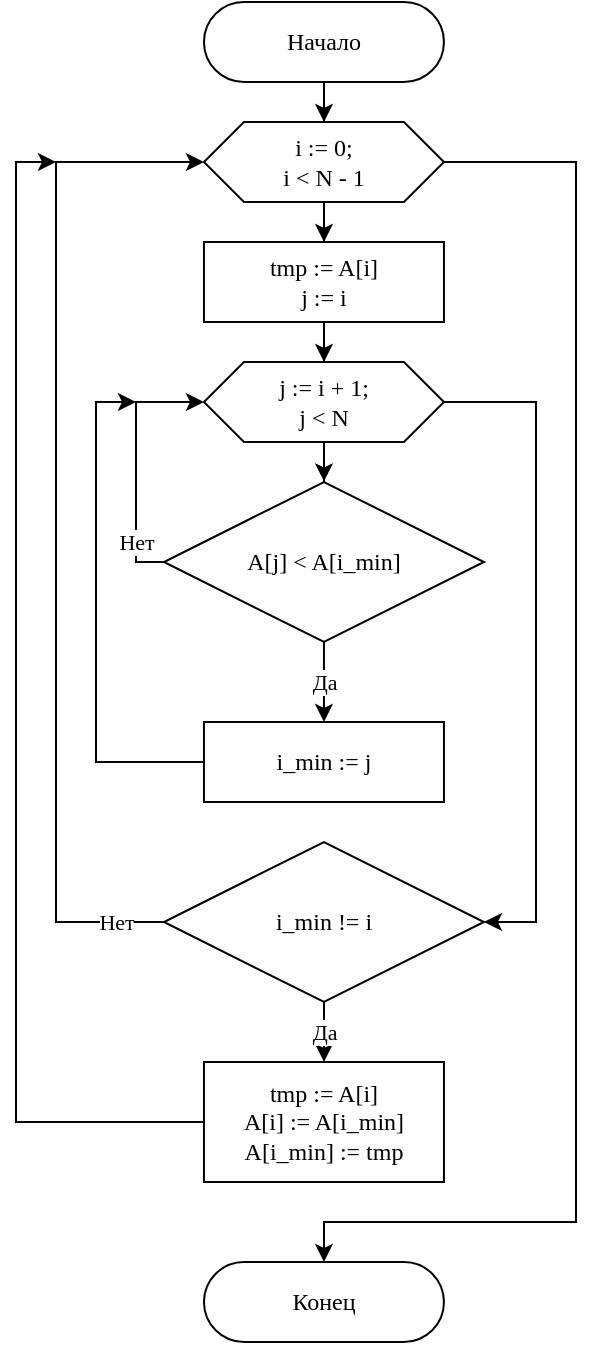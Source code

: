 <mxfile version="14.0.1" type="github">
  <diagram id="jJN2-YR1qqHn-e9BybVK" name="Page-1">
    <mxGraphModel dx="397" dy="281" grid="1" gridSize="10" guides="1" tooltips="1" connect="1" arrows="1" fold="1" page="1" pageScale="1" pageWidth="827" pageHeight="1169" math="0" shadow="0">
      <root>
        <mxCell id="0" />
        <mxCell id="1" parent="0" />
        <mxCell id="zWPFmJT7cU66MBOUrcfU-5" value="" style="edgeStyle=orthogonalEdgeStyle;rounded=0;orthogonalLoop=1;jettySize=auto;html=1;fontFamily=Consolas;" parent="1" source="zWPFmJT7cU66MBOUrcfU-1" target="zWPFmJT7cU66MBOUrcfU-4" edge="1">
          <mxGeometry relative="1" as="geometry" />
        </mxCell>
        <mxCell id="zWPFmJT7cU66MBOUrcfU-1" value="Начало" style="rounded=1;whiteSpace=wrap;html=1;arcSize=50;fontFamily=Consolas;" parent="1" vertex="1">
          <mxGeometry x="367.98" y="40" width="120" height="40" as="geometry" />
        </mxCell>
        <mxCell id="zWPFmJT7cU66MBOUrcfU-7" value="" style="edgeStyle=orthogonalEdgeStyle;rounded=0;orthogonalLoop=1;jettySize=auto;html=1;fontFamily=Consolas;" parent="1" source="zWPFmJT7cU66MBOUrcfU-4" target="zWPFmJT7cU66MBOUrcfU-6" edge="1">
          <mxGeometry relative="1" as="geometry" />
        </mxCell>
        <mxCell id="zWPFmJT7cU66MBOUrcfU-25" style="edgeStyle=orthogonalEdgeStyle;rounded=0;orthogonalLoop=1;jettySize=auto;html=1;fontFamily=Consolas;entryX=0.5;entryY=0;entryDx=0;entryDy=0;" parent="1" source="zWPFmJT7cU66MBOUrcfU-4" target="zWPFmJT7cU66MBOUrcfU-26" edge="1">
          <mxGeometry relative="1" as="geometry">
            <mxPoint x="433.98" y="670" as="targetPoint" />
            <Array as="points">
              <mxPoint x="553.98" y="120" />
              <mxPoint x="553.98" y="650" />
              <mxPoint x="427.98" y="650" />
            </Array>
          </mxGeometry>
        </mxCell>
        <mxCell id="zWPFmJT7cU66MBOUrcfU-4" value="&lt;div&gt;i := 0;&lt;/div&gt;&lt;div&gt;i &amp;lt; N - 1&lt;/div&gt;" style="shape=hexagon;perimeter=hexagonPerimeter2;whiteSpace=wrap;html=1;fixedSize=1;rounded=1;fontFamily=Consolas;arcSize=0;" parent="1" vertex="1">
          <mxGeometry x="367.98" y="100" width="120" height="40" as="geometry" />
        </mxCell>
        <mxCell id="zWPFmJT7cU66MBOUrcfU-9" value="" style="edgeStyle=orthogonalEdgeStyle;rounded=0;orthogonalLoop=1;jettySize=auto;html=1;fontFamily=Consolas;" parent="1" source="zWPFmJT7cU66MBOUrcfU-6" target="zWPFmJT7cU66MBOUrcfU-8" edge="1">
          <mxGeometry relative="1" as="geometry" />
        </mxCell>
        <mxCell id="zWPFmJT7cU66MBOUrcfU-6" value="&lt;div&gt;tmp := A[i]&lt;/div&gt;&lt;div&gt;j := i&lt;br&gt;&lt;/div&gt;" style="whiteSpace=wrap;html=1;rounded=1;fontFamily=Consolas;arcSize=0;" parent="1" vertex="1">
          <mxGeometry x="367.98" y="160" width="120" height="40" as="geometry" />
        </mxCell>
        <mxCell id="zWPFmJT7cU66MBOUrcfU-11" value="" style="edgeStyle=orthogonalEdgeStyle;rounded=0;orthogonalLoop=1;jettySize=auto;html=1;fontFamily=Consolas;entryX=0.5;entryY=-0.004;entryDx=0;entryDy=0;entryPerimeter=0;" parent="1" source="zWPFmJT7cU66MBOUrcfU-8" target="zWPFmJT7cU66MBOUrcfU-14" edge="1">
          <mxGeometry relative="1" as="geometry">
            <mxPoint x="427.98" y="270.0" as="targetPoint" />
            <Array as="points" />
          </mxGeometry>
        </mxCell>
        <mxCell id="zWPFmJT7cU66MBOUrcfU-19" style="edgeStyle=orthogonalEdgeStyle;rounded=0;orthogonalLoop=1;jettySize=auto;html=1;fontFamily=Consolas;entryX=1;entryY=0.5;entryDx=0;entryDy=0;" parent="1" source="zWPFmJT7cU66MBOUrcfU-8" target="zWPFmJT7cU66MBOUrcfU-20" edge="1">
          <mxGeometry relative="1" as="geometry">
            <mxPoint x="533.98" y="500" as="targetPoint" />
            <Array as="points">
              <mxPoint x="533.98" y="240" />
              <mxPoint x="533.98" y="500" />
            </Array>
          </mxGeometry>
        </mxCell>
        <mxCell id="zWPFmJT7cU66MBOUrcfU-8" value="&lt;div&gt;j := i + 1;&lt;/div&gt;&lt;div&gt;j &amp;lt; N&lt;/div&gt;" style="shape=hexagon;perimeter=hexagonPerimeter2;whiteSpace=wrap;html=1;fixedSize=1;rounded=1;fontFamily=Consolas;arcSize=0;" parent="1" vertex="1">
          <mxGeometry x="367.98" y="220" width="120" height="40" as="geometry" />
        </mxCell>
        <mxCell id="zWPFmJT7cU66MBOUrcfU-16" value="Да" style="edgeStyle=orthogonalEdgeStyle;rounded=0;orthogonalLoop=1;jettySize=auto;html=1;fontFamily=Consolas;" parent="1" source="zWPFmJT7cU66MBOUrcfU-14" target="zWPFmJT7cU66MBOUrcfU-15" edge="1">
          <mxGeometry relative="1" as="geometry" />
        </mxCell>
        <mxCell id="zWPFmJT7cU66MBOUrcfU-17" value="&lt;div&gt;Нет&lt;/div&gt;" style="edgeStyle=orthogonalEdgeStyle;rounded=0;orthogonalLoop=1;jettySize=auto;html=1;fontFamily=Consolas;entryX=0;entryY=0.5;entryDx=0;entryDy=0;exitX=0;exitY=0.5;exitDx=0;exitDy=0;" parent="1" source="zWPFmJT7cU66MBOUrcfU-14" target="zWPFmJT7cU66MBOUrcfU-8" edge="1">
          <mxGeometry x="-0.625" relative="1" as="geometry">
            <mxPoint x="343.98" y="120" as="targetPoint" />
            <Array as="points">
              <mxPoint x="333.98" y="320" />
              <mxPoint x="333.98" y="240" />
            </Array>
            <mxPoint as="offset" />
          </mxGeometry>
        </mxCell>
        <mxCell id="zWPFmJT7cU66MBOUrcfU-14" value="A[j] &amp;lt; A[i_min]" style="rhombus;whiteSpace=wrap;html=1;rounded=1;fontFamily=Consolas;arcSize=0;" parent="1" vertex="1">
          <mxGeometry x="347.98" y="280" width="160" height="80" as="geometry" />
        </mxCell>
        <mxCell id="zWPFmJT7cU66MBOUrcfU-18" style="edgeStyle=orthogonalEdgeStyle;rounded=0;orthogonalLoop=1;jettySize=auto;html=1;fontFamily=Consolas;" parent="1" source="zWPFmJT7cU66MBOUrcfU-15" edge="1">
          <mxGeometry relative="1" as="geometry">
            <mxPoint x="333.98" y="240" as="targetPoint" />
            <Array as="points">
              <mxPoint x="313.98" y="420" />
              <mxPoint x="313.98" y="240" />
            </Array>
          </mxGeometry>
        </mxCell>
        <mxCell id="zWPFmJT7cU66MBOUrcfU-15" value="i_min := j" style="whiteSpace=wrap;html=1;rounded=1;fontFamily=Consolas;arcSize=0;" parent="1" vertex="1">
          <mxGeometry x="367.98" y="400" width="120" height="40" as="geometry" />
        </mxCell>
        <mxCell id="zWPFmJT7cU66MBOUrcfU-22" value="Да" style="edgeStyle=orthogonalEdgeStyle;rounded=0;orthogonalLoop=1;jettySize=auto;html=1;fontFamily=Consolas;" parent="1" source="zWPFmJT7cU66MBOUrcfU-20" target="zWPFmJT7cU66MBOUrcfU-21" edge="1">
          <mxGeometry relative="1" as="geometry" />
        </mxCell>
        <mxCell id="zWPFmJT7cU66MBOUrcfU-23" value="&lt;div&gt;Нет&lt;/div&gt;" style="edgeStyle=orthogonalEdgeStyle;rounded=0;orthogonalLoop=1;jettySize=auto;html=1;entryX=0;entryY=0.5;entryDx=0;entryDy=0;fontFamily=Consolas;" parent="1" source="zWPFmJT7cU66MBOUrcfU-20" target="zWPFmJT7cU66MBOUrcfU-4" edge="1">
          <mxGeometry x="-0.905" relative="1" as="geometry">
            <Array as="points">
              <mxPoint x="293.98" y="500" />
              <mxPoint x="293.98" y="120" />
            </Array>
            <mxPoint as="offset" />
          </mxGeometry>
        </mxCell>
        <mxCell id="zWPFmJT7cU66MBOUrcfU-20" value="i_min != i" style="rhombus;whiteSpace=wrap;html=1;rounded=1;fontFamily=Consolas;arcSize=0;" parent="1" vertex="1">
          <mxGeometry x="347.98" y="460" width="160" height="80" as="geometry" />
        </mxCell>
        <mxCell id="zWPFmJT7cU66MBOUrcfU-24" style="edgeStyle=orthogonalEdgeStyle;rounded=0;orthogonalLoop=1;jettySize=auto;html=1;fontFamily=Consolas;" parent="1" source="zWPFmJT7cU66MBOUrcfU-21" edge="1">
          <mxGeometry relative="1" as="geometry">
            <mxPoint x="293.98" y="120" as="targetPoint" />
            <Array as="points">
              <mxPoint x="273.98" y="600" />
              <mxPoint x="273.98" y="120" />
            </Array>
          </mxGeometry>
        </mxCell>
        <mxCell id="zWPFmJT7cU66MBOUrcfU-21" value="&lt;div&gt;tmp := A[i]&lt;/div&gt;&lt;div&gt;A[i] := A[i_min]&lt;/div&gt;&lt;div&gt;A[i_min] := tmp&lt;br&gt;&lt;/div&gt;" style="whiteSpace=wrap;html=1;rounded=1;fontFamily=Consolas;arcSize=0;" parent="1" vertex="1">
          <mxGeometry x="367.98" y="570" width="120" height="60" as="geometry" />
        </mxCell>
        <mxCell id="zWPFmJT7cU66MBOUrcfU-26" value="Конец" style="rounded=1;whiteSpace=wrap;html=1;arcSize=50;fontFamily=Consolas;" parent="1" vertex="1">
          <mxGeometry x="367.98" y="670" width="120" height="40" as="geometry" />
        </mxCell>
      </root>
    </mxGraphModel>
  </diagram>
</mxfile>
